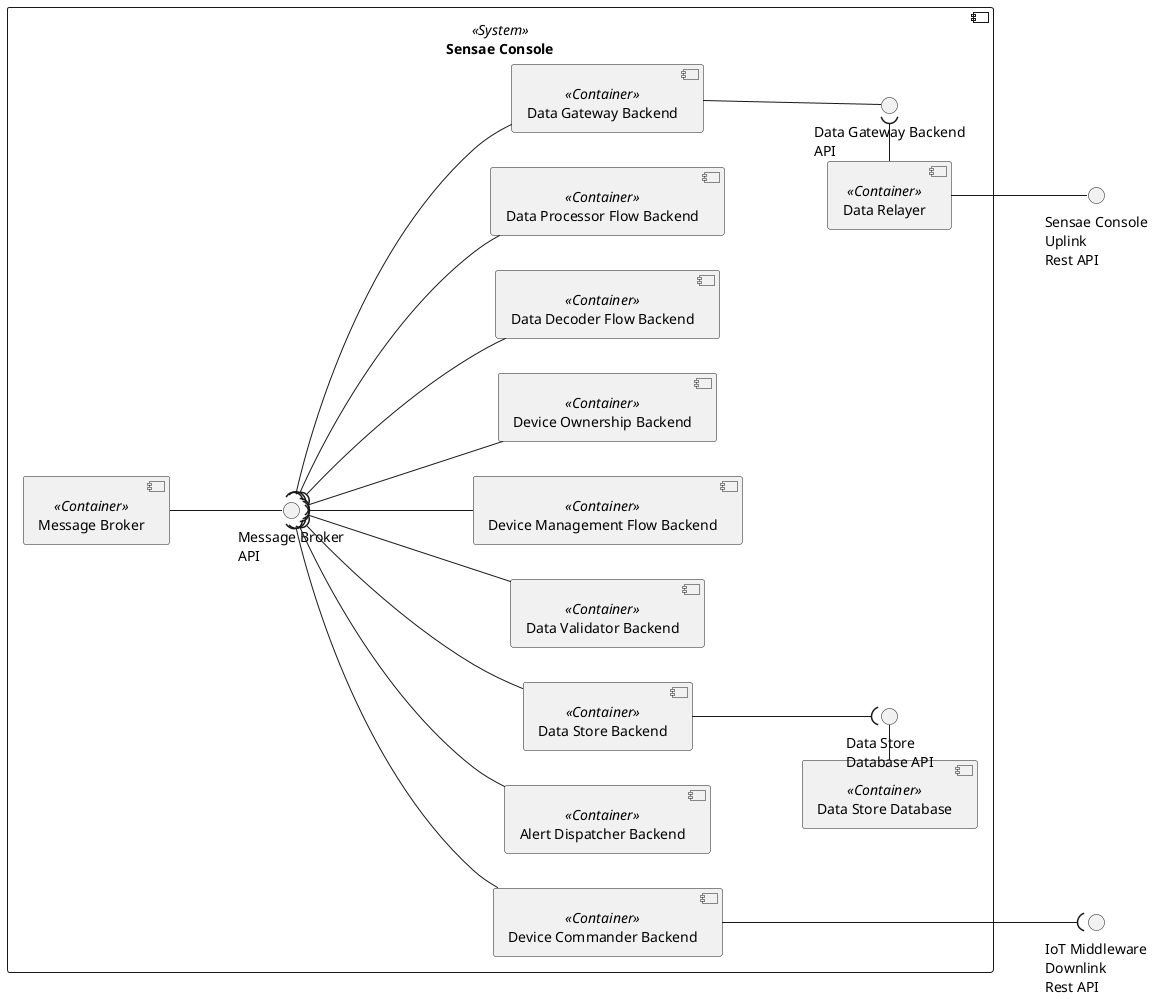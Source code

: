 @startuml data-flow

left to right direction

skinparam sequenceMessageAlign center
skinparam Shadowing false
skinparam componentStyle uml2
skinparam packageStyle rectangle

interface "Sensae Console\nUplink\nRest API" as IN_ENDPOINT
interface "IoT Middleware\nDownlink\nRest API" as OUT_ENDPOINT

component "Sensae Console" <<System>> {
    component "Message Broker" as MB <<Container>> 

    component "Data Gateway Backend" as DDG <<Container>> 
    component "Data Relayer" as DR <<Container>> 
    component "Data Processor Flow Backend" as DPSB <<Container>> 
    component "Data Decoder Flow Backend" as DDSB <<Container>> 
    component "Data Validator Backend" as DVB <<Container>> 
    component "Device Management Flow Backend" as DRSB <<Container>> 
    component "Data Store Backend" as DS <<Container>> 
    component "Data Store Database" as MONGODB <<Container>> 
    component "Device Ownership Backend" as IAMSB <<Container>> 
    component "Device Commander Backend" as DCB <<Container>> 

    component "Alert Dispatcher Backend" as ALERT_BACK <<Container>>  

    interface "Message Broker\nAPI" as MB_API
    interface "Data Store\nDatabase API" as MONGODB_API
    interface "Data Gateway Backend\nAPI" as DDG_API

    DS --( MONGODB_API
    DDG -- DDG_API
    MB -- MB_API
    MONGODB - MONGODB_API

    MB_API )--- DS
    MB_API )--- DDG
    MB_API )--- DVB
    MB_API )--- DRSB
    MB_API )--- DPSB
    MB_API )--- DDSB
    MB_API )--- IAMSB
    MB_API )--- DCB
    MB_API )--- ALERT_BACK

    DR -- IN_ENDPOINT
    ' DDG_API )- DR
    DR -( DDG_API
    DCB ---( OUT_ENDPOINT

    DPSB -[hidden]- DR

    DCB -[hidden] ALERT_BACK
    ALERT_BACK -[hidden] DS
    DS -[hidden] DVB
    DVB -[hidden] DRSB
    DRSB -[hidden] IAMSB
    IAMSB -[hidden] DDSB
    DDSB -[hidden] DPSB
    DPSB -[hidden] DDG

}

@enduml
